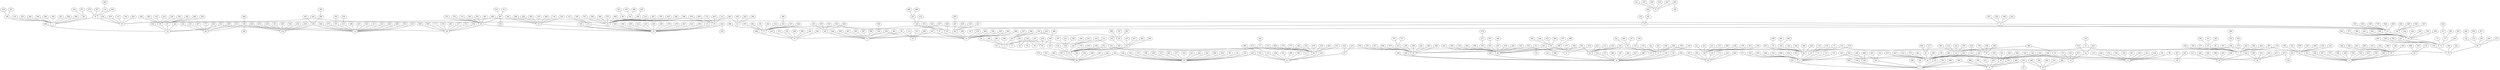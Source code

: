 graph G {
0[Index="0", Pose="5041.13 0 -897.745"];
1[Index="1", Pose="5469.88 0 -2570.81"];
2[Index="2", Pose="2011.34 0 2279.95"];
3[Index="3", Pose="1666.65 0 458.745"];
4[Index="4", Pose="2864.38 0 1095.4"];
5[Index="5", Pose="2188.71 0 113.908"];
6[Index="6", Pose="5713.38 0 3537.66"];
7[Index="7", Pose="3814.27 0 1847.02"];
8[Index="8", Pose="849.615 0 909.235"];
9[Index="9", Pose="823.389 0 2585.5"];
10[Index="10", Pose="3077.59 0 2882.45"];
11[Index="11", Pose="3825.31 0 206.441"];
12[Index="12", Pose="3160.47 0 2294.27"];
13[Index="13", Pose="2401.37 0 3328"];
14[Index="14", Pose="1699.89 0 -1254.1"];
15[Index="15", Pose="1153.28 0 1387.43"];
16[Index="16", Pose="5341.4 0 -1284.41"];
17[Index="17", Pose="5413.25 0 2982.82"];
18[Index="18", Pose="1599.99 0 337.963"];
19[Index="19", Pose="2251.24 0 2212.11"];
20[Index="20", Pose="3075.21 0 1425.65"];
21[Index="21", Pose="5584.86 0 1878.09"];
22[Index="22", Pose="4127.17 0 -2839.22"];
23[Index="23", Pose="4975.21 0 -1442.13"];
24[Index="24", Pose="2102.16 0 1586.69"];
25[Index="25", Pose="5738.81 0 753.441"];
26[Index="26", Pose="3943.82 0 3048.75"];
27[Index="27", Pose="2390.62 0 2675.52"];
28[Index="28", Pose="4105.31 0 3493.26"];
29[Index="29", Pose="5701.51 0 3571.09"];
30[Index="30", Pose="3846.48 0 -578.396"];
31[Index="31", Pose="4716.01 0 -1636.61"];
32[Index="32", Pose="2682.2 0 -2328.09"];
33[Index="33", Pose="1125.2 0 -1902.01"];
34[Index="34", Pose="3338.66 0 -709.739"];
35[Index="35", Pose="2972.66 0 2214.04"];
36[Index="36", Pose="5908.51 0 3697.53"];
37[Index="37", Pose="4498.63 0 -1116.36"];
38[Index="38", Pose="1764.96 0 -2275.78"];
39[Index="39", Pose="315.176 0 183.289"];
40[Index="40", Pose="1057.26 0 -2209.47"];
41[Index="41", Pose="3836.75 0 2207.75"];
42[Index="42", Pose="2768.52 0 2717.26"];
43[Index="43", Pose="3439.91 0 2172.44"];
44[Index="44", Pose="24.9697 0 3596.09"];
45[Index="45", Pose="2154.57 0 446.123"];
46[Index="46", Pose="3476.58 0 -403.105"];
47[Index="47", Pose="3184.85 0 2187"];
48[Index="48", Pose="4486.86 0 1095.73"];
49[Index="49", Pose="212.525 0 2106.32"];
50[Index="50", Pose="5876.6 0 2072.4"];
51[Index="51", Pose="4001.28 0 -23.3027"];
52[Index="52", Pose="1972.66 0 -2282.86"];
53[Index="53", Pose="444.966 0 1131.11"];
54[Index="54", Pose="1341.94 0 1284.62"];
55[Index="55", Pose="1680.25 0 391.908"];
56[Index="56", Pose="2828.9 0 786.589"];
57[Index="57", Pose="2018.11 0 2955.32"];
58[Index="58", Pose="2069.66 0 837.091"];
59[Index="59", Pose="4999.46 0 -2261.92"];
60[Index="60", Pose="4052.86 0 -144.923"];
61[Index="61", Pose="4272.52 0 -2698.28"];
62[Index="62", Pose="2483.9 0 1665.86"];
63[Index="63", Pose="4043.62 0 1169.94"];
64[Index="64", Pose="2082.7 0 -2680.71"];
65[Index="65", Pose="3654.64 0 1080.84"];
66[Index="66", Pose="4442.63 0 -2531.19"];
67[Index="67", Pose="5525.49 0 1570.43"];
68[Index="68", Pose="667.654 0 -1176.39"];
69[Index="69", Pose="3460.14 0 792.297"];
70[Index="70", Pose="4654.6 0 -1798.78"];
71[Index="71", Pose="1977.85 0 -2637.12"];
72[Index="72", Pose="5906.18 0 -4219.58"];
73[Index="73", Pose="4964.35 0 -1432.43"];
74[Index="74", Pose="5751.82 0 3560.91"];
75[Index="75", Pose="4589.23 0 1692.14"];
76[Index="76", Pose="726.859 0 1579.18"];
77[Index="77", Pose="2302.99 0 2331.32"];
78[Index="78", Pose="5658.31 0 3538.32"];
79[Index="79", Pose="5171.5 0 -2519.84"];
80[Index="80", Pose="1783.73 0 3441.93"];
81[Index="81", Pose="5457.86 0 3178.82"];
82[Index="82", Pose="2988.86 0 647.696"];
83[Index="83", Pose="1082.53 0 1565.52"];
84[Index="84", Pose="4365.3 0 -3068.01"];
85[Index="85", Pose="3618.65 0 -64.4155"];
86[Index="86", Pose="5028.8 0 1906.14"];
87[Index="87", Pose="1069.25 0 -2363.29"];
88[Index="88", Pose="829.431 0 -1186.24"];
89[Index="89", Pose="1948.84 0 3671.11"];
90[Index="90", Pose="5450.91 0 1037.81"];
91[Index="91", Pose="2365.96 0 1350.06"];
92[Index="92", Pose="647.09 0 1251.26"];
93[Index="93", Pose="2181.59 0 -1799.71"];
94[Index="94", Pose="3952.48 0 2225.11"];
95[Index="95", Pose="2924.56 0 -2913.19"];
96[Index="96", Pose="5298.22 0 1068.16"];
97[Index="97", Pose="3345.36 0 -627.305"];
98[Index="98", Pose="4979.63 0 -897.699"];
99[Index="99", Pose="1465.96 0 -1478.89"];
100[Index="100", Pose="4376.16 0 1178.56"];
101[Index="101", Pose="5385.36 0 -3093.37"];
102[Index="102", Pose="5193.21 0 1878.55"];
103[Index="103", Pose="5918.8 0 1767.23"];
104[Index="104", Pose="1810.58 0 1335.52"];
105[Index="105", Pose="4854.57 0 -3130.53"];
106[Index="106", Pose="2746.29 0 2387.38"];
107[Index="107", Pose="4152.46 0 -488.238"];
108[Index="108", Pose="714.668 0 761.912"];
109[Index="109", Pose="3471.81 0 254.144"];
110[Index="110", Pose="1825.71 0 3304.15"];
111[Index="111", Pose="2859.51 0 -2806.53"];
112[Index="112", Pose="3658.37 0 218.851"];
113[Index="113", Pose="3713.55 0 817.668"];
114[Index="114", Pose="5542.37 0 -2807.98"];
115[Index="115", Pose="4960.62 0 -1777.96"];
116[Index="116", Pose="2143.16 0 3215.36"];
117[Index="117", Pose="2065.51 0 2676.72"];
118[Index="118", Pose="3755.78 0 2856.88"];
119[Index="119", Pose="1848.94 0 -2371.42"];
120[Index="120", Pose="1188.12 0 955.757"];
121[Index="121", Pose="658.396 0 1484.14"];
122[Index="122", Pose="4693.57 0 1865.43"];
123[Index="123", Pose="3197.08 0 -2934.85"];
124[Index="124", Pose="2281.29 0 -1001.58"];
125[Index="125", Pose="1562.67 0 1272.1"];
126[Index="126", Pose="4115.92 0 2633.18"];
127[Index="127", Pose="3197.76 0 2923.23"];
128[Index="128", Pose="3710.68 0 1212.89"];
129[Index="129", Pose="3111.09 0 -843.973"];
130[Index="130", Pose="2172.93 0 1860.37"];
131[Index="131", Pose="4811.38 0 1511.4"];
132[Index="132", Pose="381.364 0 1578.64"];
133[Index="133", Pose="1125.7 0 1011.15"];
134[Index="134", Pose="1831.43 0 -2026.65"];
135[Index="135", Pose="3932.21 0 3039.22"];
136[Index="136", Pose="1086.97 0 -1348.49"];
137[Index="137", Pose="5310.09 0 -2666.75"];
138[Index="138", Pose="942.835 0 29.4185"];
139[Index="139", Pose="4973.74 0 1493.06"];
140[Index="140", Pose="5425.02 0 -2625.55"];
141[Index="141", Pose="2367.13 0 1751.57"];
142[Index="142", Pose="2966.44 0 446.832"];
143[Index="143", Pose="5634.77 0 2546.99"];
144[Index="144", Pose="4884.83 0 803.227"];
145[Index="145", Pose="5615.11 0 -1491.4"];
146[Index="146", Pose="5245.86 0 757.832"];
147[Index="147", Pose="3826.63 0 2204.25"];
148[Index="148", Pose="1576.71 0 887.219"];
149[Index="149", Pose="2823.39 0 -2830.89"];
150[Index="150", Pose="5238.13 0 1397.52"];
151[Index="151", Pose="2474.9 0 951.836"];
152[Index="152", Pose="3581.39 0 1237.61"];
153[Index="153", Pose="3231.34 0 -2989.09"];
154[Index="154", Pose="675.888 0 -86.6152"];
155[Index="155", Pose="4886.11 0 -980.404"];
156[Index="156", Pose="3825.94 0 -406.96"];
157[Index="157", Pose="104.74 0 1849.57"];
158[Index="158", Pose="3442.33 0 2660.05"];
159[Index="159", Pose="3496.09 0 -452.688"];
160[Index="160", Pose="3844.6 0 826.878"];
161[Index="161", Pose="1335.61 0 -2381.8"];
162[Index="162", Pose="2631.37 0 2979.98"];
163[Index="163", Pose="5715.97 0 3815.74"];
164[Index="164", Pose="2001.42 0 312.312"];
165[Index="165", Pose="5428.69 0 -2060.52"];
166[Index="166", Pose="1991.07 0 -829.781"];
167[Index="167", Pose="3364.71 0 462.81"];
168[Index="168", Pose="1264.15 0 905.608"];
169[Index="169", Pose="2241.33 0 -2558.48"];
170[Index="170", Pose="3879.12 0 787.881"];
171[Index="171", Pose="4059.32 0 818.895"];
172[Index="172", Pose="353.163 0 517.41"];
173[Index="173", Pose="113.465 0 -1327.35"];
174[Index="174", Pose="54.4406 0 3601.38"];
175[Index="175", Pose="3608.56 0 2300.83"];
176[Index="176", Pose="2926.32 0 2509.47"];
177[Index="177", Pose="5293.23 0 -1138.76"];
178[Index="178", Pose="5396.59 0 2104.92"];
179[Index="179", Pose="5194.07 0 1047.15"];
181[Index="181", Pose="1104.4 0 -1850.59"];
182[Index="182", Pose="5681.55 0 -4132.14"];
183[Index="183", Pose="2771.09 0 1262.63"];
184[Index="184", Pose="2362.48 0 -30.3369"];
185[Index="185", Pose="2619.51 0 -1757.99"];
186[Index="186", Pose="213.999 0 200.161"];
187[Index="187", Pose="1205.68 0 1375.23"];
188[Index="188", Pose="5336.06 0 1247.05"];
189[Index="189", Pose="4192.28 0 1546.33"];
190[Index="190", Pose="5425.12 0 -1590.01"];
191[Index="191", Pose="4514.87 0 -1717.57"];
192[Index="192", Pose="4856.22 0 -2642.96"];
193[Index="193", Pose="1464.89 0 -3092.55"];
194[Index="194", Pose="5337.32 0 3786.76"];
195[Index="195", Pose="336.133 0 3614.37"];
196[Index="196", Pose="3522.07 0 -2814.88"];
197[Index="197", Pose="3507.51 0 -200.985"];
198[Index="198", Pose="3159.14 0 699.126"];
199[Index="199", Pose="4376.39 0 -2335.5"];
200[Index="200", Pose="1585.03 0 1135.47"];
201[Index="201", Pose="5589.11 0 -1295.86"];
202[Index="202", Pose="1234.29 0 192.344"];
203[Index="203", Pose="2405.91 0 -1639.07"];
204[Index="204", Pose="4079.42 0 1233.64"];
205[Index="205", Pose="2660.03 0 -1963.31"];
206[Index="206", Pose="1548.67 0 1560.38"];
207[Index="207", Pose="97.0648 0 2933.54"];
208[Index="208", Pose="5114.47 0 856.482"];
209[Index="209", Pose="1928.87 0 1427.66"];
210[Index="210", Pose="1501.26 0 -2072.06"];
211[Index="211", Pose="439.414 0 122.249"];
212[Index="212", Pose="5338.88 0 946.993"];
213[Index="213", Pose="3186.2 0 2731.31"];
214[Index="214", Pose="5753.74 0 2012.35"];
215[Index="215", Pose="2063.76 0 -1190.49"];
216[Index="216", Pose="30.4572 0 -108.339"];
217[Index="217", Pose="1757.31 0 1770.23"];
218[Index="218", Pose="4268.13 0 945.55"];
219[Index="219", Pose="5204.81 0 -2838.2"];
220[Index="220", Pose="2855.68 0 2186.9"];
221[Index="221", Pose="4665.03 0 -4190.67"];
222[Index="222", Pose="3471.68 0 2009.93"];
223[Index="223", Pose="1649.38 0 -2215.77"];
224[Index="224", Pose="4480.38 0 -1893.68"];
225[Index="225", Pose="5886.65 0 2934.82"];
226[Index="226", Pose="2049.24 0 1635.94"];
227[Index="227", Pose="2739.08 0 -557.616"];
228[Index="228", Pose="821.737 0 1358.96"];
229[Index="229", Pose="686.754 0 3235.81"];
230[Index="230", Pose="4009.95 0 245.521"];
231[Index="231", Pose="229.589 0 126.956"];
232[Index="232", Pose="2395.8 0 -2451.69"];
233[Index="233", Pose="2715.9 0 -2888.62"];
234[Index="234", Pose="32.6093 0 1273.19"];
235[Index="235", Pose="505.108 0 2382.13"];
236[Index="236", Pose="4715.59 0 1569.75"];
237[Index="237", Pose="5461.36 0 3121.18"];
238[Index="238", Pose="3162.45 0 -2744.37"];
239[Index="239", Pose="2327.98 0 817.626"];
240[Index="240", Pose="3830.46 0 1702.89"];
241[Index="241", Pose="3236.48 0 -793.772"];
242[Index="242", Pose="5529.31 0 -2365.33"];
243[Index="243", Pose="4735.46 0 -1069.29"];
244[Index="244", Pose="4847.76 0 -957.758"];
245[Index="245", Pose="4286.59 0 1149.23"];
246[Index="246", Pose="3096.83 0 1059.59"];
247[Index="247", Pose="3014.41 0 669.907"];
248[Index="248", Pose="4535.67 0 847.505"];
249[Index="249", Pose="1104.15 0 1417.01"];
250[Index="250", Pose="1198.34 0 -1804.24"];
251[Index="251", Pose="1331.51 0 58.7749"];
252[Index="252", Pose="3366.04 0 1228.42"];
253[Index="253", Pose="5240.48 0 -2270.79"];
254[Index="254", Pose="4043.98 0 1099.55"];
255[Index="255", Pose="4639.81 0 -4008.15"];
256[Index="256", Pose="3542.44 0 999.449"];
257[Index="257", Pose="5280.05 0 -2781.86"];
258[Index="258", Pose="1073.92 0 -1191.82"];
259[Index="259", Pose="2658.26 0 -1030.96"];
260[Index="260", Pose="1954.27 0 3140.24"];
261[Index="261", Pose="2392.65 0 -1132.23"];
262[Index="262", Pose="2365.43 0 -1936.39"];
263[Index="263", Pose="5287.39 0 1486.22"];
264[Index="264", Pose="2763.91 0 -241.07"];
265[Index="265", Pose="1754.59 0 -2342.47"];
266[Index="266", Pose="1476.43 0 652.128"];
267[Index="267", Pose="1807.01 0 -3178.32"];
268[Index="268", Pose="2915.19 0 -2613.87"];
269[Index="269", Pose="5153.2 0 -3116.2"];
270[Index="270", Pose="1759.03 0 -2681.09"];
271[Index="271", Pose="16.9668 0 3406.56"];
272[Index="272", Pose="3902.94 0 1593.98"];
273[Index="273", Pose="5758.3 0 2337.99"];
274[Index="274", Pose="677.786 0 3070.75"];
275[Index="275", Pose="3216.69 0 1427.22"];
276[Index="276", Pose="2795.01 0 2792.64"];
277[Index="277", Pose="5353.94 0 1801.2"];
278[Index="278", Pose="2431.6 0 -2605.31"];
279[Index="279", Pose="5027.92 0 -2934.96"];
280[Index="280", Pose="2083.18 0 276.37"];
281[Index="281", Pose="2743.44 0 1193.13"];
282[Index="282", Pose="4302.55 0 -339.427"];
283[Index="283", Pose="1612.11 0 -2621.14"];
284[Index="284", Pose="4160.22 0 -475.173"];
285[Index="285", Pose="1418.16 0 1301.24"];
286[Index="286", Pose="1314.93 0 -1280.75"];
287[Index="287", Pose="3086.11 0 -625.502"];
288[Index="288", Pose="565.919 0 2629.52"];
289[Index="289", Pose="1080.82 0 -1196.4"];
290[Index="290", Pose="4098.59 0 2432.59"];
291[Index="291", Pose="2317.79 0 -3057.13"];
292[Index="292", Pose="655.401 0 3137.26"];
293[Index="293", Pose="1879.12 0 -886.684"];
294[Index="294", Pose="2734.14 0 274.906"];
295[Index="295", Pose="5387.3 0 3395.93"];
296[Index="296", Pose="1102.81 0 -2381.25"];
297[Index="297", Pose="4670.34 0 1043.73"];
298[Index="298", Pose="2453.87 0 -340.54"];
299[Index="299", Pose="3610.96 0 2852.03"];
300[Index="300", Pose="4819.36 0 1466.76"];
301[Index="301", Pose="2850.98 0 -981.674"];
302[Index="302", Pose="2149.41 0 3662.26"];
303[Index="303", Pose="5405.38 0 3192.64"];
304[Index="304", Pose="1129.49 0 -1808.89"];
305[Index="305", Pose="5232.17 0 -1826.23"];
306[Index="306", Pose="3316.43 0 1489.67"];
307[Index="307", Pose="3826.84 0 -570.578"];
308[Index="308", Pose="2182.36 0 3616.07"];
309[Index="309", Pose="4806.14 0 -1776.02"];
310[Index="310", Pose="4188.58 0 3310.84"];
311[Index="311", Pose="70.0842 0 3283.93"];
312[Index="312", Pose="1060.2 0 1183.19"];
313[Index="313", Pose="4054.17 0 3145.45"];
314[Index="314", Pose="1655.3 0 405.644"];
315[Index="315", Pose="3274.71 0 -329.377"];
316[Index="316", Pose="1483.01 0 -1188.6"];
317[Index="317", Pose="5504.37 0 1086.98"];
318[Index="318", Pose="2202.71 0 981.674"];
319[Index="319", Pose="3011.01 0 1649.77"];
320[Index="320", Pose="107.986 0 1275.56"];
321[Index="321", Pose="3716.82 0 1646.38"];
322[Index="322", Pose="1448.49 0 1490.22"];
323[Index="323", Pose="4729.39 0 -2748.42"];
324[Index="324", Pose="1951.06 0 -1410.87"];
325[Index="325", Pose="4666.97 0 -3147.86"];
326[Index="326", Pose="1347.86 0 354.816"];
327[Index="327", Pose="5382.33 0 2924.96"];
328[Index="328", Pose="5647.46 0 3236.16"];
329[Index="329", Pose="1288.45 0 -1886.96"];
330[Index="330", Pose="2690.54 0 -354.717"];
331[Index="331", Pose="1815.48 0 735.561"];
332[Index="332", Pose="4792.24 0 -937.834"];
333[Index="333", Pose="3819.94 0 2041.49"];
334[Index="334", Pose="5705.31 0 -1498.08"];
335[Index="335", Pose="4704.85 0 -3069.82"];
336[Index="336", Pose="3136.37 0 2472.82"];
337[Index="337", Pose="1487.77 0 -2604.71"];
338[Index="338", Pose="4363.65 0 985.103"];
339[Index="339", Pose="1270.72 0 1514.37"];
340[Index="340", Pose="5637.9 0 2450.25"];
341[Index="341", Pose="4329.24 0 1928.19"];
342[Index="342", Pose="1835.92 0 1237.97"];
343[Index="343", Pose="1936.17 0 -1006.38"];
344[Index="344", Pose="5203.93 0 -3044.73"];
345[Index="345", Pose="5127.89 0 -934.572"];
346[Index="346", Pose="3343.75 0 1773.23"];
347[Index="347", Pose="3885.29 0 -179.613"];
348[Index="348", Pose="4279.2 0 741.174"];
349[Index="349", Pose="1884.26 0 621.536"];
350[Index="350", Pose="3979.51 0 3101.42"];
351[Index="351", Pose="1478.85 0 -2592.95"];
352[Index="352", Pose="866.808 0 546.14"];
353[Index="353", Pose="4804.65 0 -751.815"];
354[Index="354", Pose="3595.74 0 -439.26"];
355[Index="355", Pose="5342.52 0 -1593.83"];
356[Index="356", Pose="4483.38 0 -1278.72"];
357[Index="357", Pose="4906.48 0 -901.611"];
358[Index="358", Pose="4154.93 0 -3014.33"];
359[Index="359", Pose="2041.92 0 64.7456"];
360[Index="360", Pose="240.522 0 3615.21"];
361[Index="361", Pose="405.647 0 -1384.22"];
362[Index="362", Pose="4009.35 0 -105.07"];
363[Index="363", Pose="2132.21 0 498.48"];
364[Index="364", Pose="4800.78 0 -927.452"];
365[Index="365", Pose="4442.7 0 -451.554"];
366[Index="366", Pose="2249.85 0 494.679"];
367[Index="367", Pose="5815.26 0 -1730.84"];
368[Index="368", Pose="2165.48 0 2038.25"];
369[Index="369", Pose="4421.4 0 -4231.22"];
370[Index="370", Pose="2358.58 0 -160.445"];
371[Index="371", Pose="4150.47 0 2284.84"];
372[Index="372", Pose="3160.96 0 -889.814"];
373[Index="373", Pose="2635.24 0 1851.12"];
374[Index="374", Pose="3478.59 0 -778.455"];
375[Index="375", Pose="84.9009 0 2116.01"];
376[Index="376", Pose="2671.41 0 1255.21"];
377[Index="377", Pose="181.944 0 2602.26"];
378[Index="378", Pose="2324.8 0 581.225"];
379[Index="379", Pose="219.096 0 336.463"];
380[Index="380", Pose="1976.05 0 -598.287"];
381[Index="381", Pose="5238.58 0 -2083.3"];
382[Index="382", Pose="4305.07 0 -850.65"];
383[Index="383", Pose="3901.33 0 1759.46"];
384[Index="384", Pose="2548.64 0 110.002"];
385[Index="385", Pose="2987.08 0 -519.147"];
386[Index="386", Pose="3050.22 0 1149.59"];
387[Index="387", Pose="3581.71 0 381.526"];
388[Index="388", Pose="5846.99 0 -2587.93"];
389[Index="389", Pose="2040.15 0 320.108"];
390[Index="390", Pose="3678.27 0 -486.297"];
391[Index="391", Pose="3412.52 0 392.886"];
392[Index="392", Pose="2594.71 0 -1521.1"];
393[Index="393", Pose="3679.52 0 1890.2"];
394[Index="394", Pose="3162.1 0 12.5776"];
395[Index="395", Pose="2876.73 0 -932.544"];
396[Index="396", Pose="3351.14 0 1051.46"];
397[Index="397", Pose="4576.07 0 -1478.18"];
398[Index="398", Pose="286.451 0 2735.66"];
399[Index="399", Pose="2136.97 0 -168.356"];
400[Index="400", Pose="5995.45 0 2177.21"];
401[Index="401", Pose="1379.9 0 668.971"];
402[Index="402", Pose="3737.93 0 2149.95"];
403[Index="403", Pose="2824.04 0 -2451.36"];
404[Index="404", Pose="5778.55 0 -2001.3"];
405[Index="405", Pose="4762.52 0 1619.26"];
406[Index="406", Pose="2679.87 0 -1463.66"];
407[Index="407", Pose="4712.08 0 1501.34"];
408[Index="408", Pose="5439.04 0 -1876.99"];
409[Index="409", Pose="94.1954 0 928.025"];
410[Index="410", Pose="4916.24 0 1178.84"];
411[Index="411", Pose="2172.69 0 -1016.31"];
412[Index="412", Pose="3000.11 0 -278.17"];
413[Index="413", Pose="5645.02 0 2770.1"];
414[Index="414", Pose="5070.03 0 1067.57"];
415[Index="415", Pose="2259.79 0 1107.98"];
416[Index="416", Pose="1813.35 0 -1843.32"];
417[Index="417", Pose="5457.17 0 -1547.65"];
418[Index="418", Pose="5353.91 0 1945.67"];
419[Index="419", Pose="5739.67 0 -2087.32"];
420[Index="420", Pose="656.023 0 1680.8"];
421[Index="421", Pose="4558.63 0 929.524"];
422[Index="422", Pose="3480.29 0 2923.1"];
423[Index="423", Pose="4731.54 0 -2824.99"];
424[Index="424", Pose="3936.59 0 -731.9"];
425[Index="425", Pose="593.146 0 2847.93"];
426[Index="426", Pose="2763.88 0 2884.48"];
427[Index="427", Pose="3445.28 0 2234.41"];
428[Index="428", Pose="1615.44 0 -1513.15"];
429[Index="429", Pose="4410.88 0 -4003.41"];
430[Index="430", Pose="5588.03 0 3401.38"];
431[Index="431", Pose="244.536 0 96.7837"];
432[Index="432", Pose="4464.34 0 -1975.68"];
433[Index="433", Pose="1960.08 0 277.496"];
434[Index="434", Pose="2290.57 0 1515.99"];
435[Index="435", Pose="5558.19 0 2928.1"];
436[Index="436", Pose="5420.36 0 -2888.85"];
437[Index="437", Pose="3945.13 0 1253.32"];
438[Index="438", Pose="5712.42 0 2206.52"];
439[Index="439", Pose="5725.39 0 -1412.43"];
440[Index="440", Pose="3889 0 -88.4224"];
441[Index="441", Pose="5516.89 0 1694.43"];
442[Index="442", Pose="4993.35 0 1278.58"];
443[Index="443", Pose="708.758 0 2957.6"];
444[Index="444", Pose="5909.56 0 -1730.26"];
445[Index="445", Pose="5448.65 0 -2103.46"];
446[Index="446", Pose="4020.14 0 2779.97"];
447[Index="447", Pose="1899.92 0 3663.62"];
448[Index="448", Pose="3575.78 0 -2840"];
449[Index="449", Pose="585.262 0 3338.13"];
450[Index="450", Pose="3782.55 0 64.2178"];
451[Index="451", Pose="5982.31 0 2112.68"];
452[Index="452", Pose="1407.09 0 -2519.59"];
453[Index="453", Pose="183.802 0 252.909"];
454[Index="454", Pose="1336.38 0 -1298.06"];
455[Index="455", Pose="2764.61 0 -364.05"];
456[Index="456", Pose="3666.56 0 2888.88"];
457[Index="457", Pose="3612.18 0 747.075"];
458[Index="458", Pose="1771.86 0 985.45"];
459[Index="459", Pose="2772.39 0 -3123.26"];
460[Index="460", Pose="5458.11 0 3281.26"];
461[Index="461", Pose="1555.42 0 -3024.3"];
462[Index="462", Pose="537.654 0 1594.14"];
463[Index="463", Pose="1303.8 0 -1942.52"];
464[Index="464", Pose="2805.18 0 1513.58"];
465[Index="465", Pose="4371.83 0 1797.19"];
466[Index="466", Pose="685.299 0 -1362.28"];
467[Index="467", Pose="3307.81 0 1838.1"];
468[Index="468", Pose="5565.74 0 2946.2"];
469[Index="469", Pose="571.167 0 2679.17"];
470[Index="470", Pose="5320.42 0 2000.11"];
471[Index="471", Pose="4457.42 0 1936.1"];
472[Index="472", Pose="4385.56 0 1297"];
473[Index="473", Pose="4780.73 0 1729.04"];
474[Index="474", Pose="4066.26 0 2936.98"];
475[Index="475", Pose="3438.46 0 2937.88"];
476[Index="476", Pose="15.7355 0 1592"];
477[Index="477", Pose="1112.19 0 458.36"];
478[Index="478", Pose="2403.22 0 2003.64"];
479[Index="479", Pose="3179.82 0 -2798.04"];
480[Index="480", Pose="5436.76 0 2917.02"];
481[Index="481", Pose="866.894 0 1164.96"];
482[Index="482", Pose="2974.6 0 2195.46"];
483[Index="483", Pose="1199.63 0 -2081.85"];
484[Index="484", Pose="3459.32 0 2320.63"];
485[Index="485", Pose="604.257 0 672.992"];
486[Index="486", Pose="798.601 0 3092.73"];
487[Index="487", Pose="2394.37 0 285.909"];
488[Index="488", Pose="3597.44 0 -215.159"];
489[Index="489", Pose="4912.3 0 -3148.89"];
490[Index="490", Pose="3277.49 0 438.879"];
491[Index="491", Pose="4573.03 0 1621.21"];
492[Index="492", Pose="1132.12 0 -2057.52"];
493[Index="493", Pose="2694.12 0 2685.2"];
494[Index="494", Pose="725.004 0 1602.9"];
495[Index="495", Pose="1176.54 0 -1523.44"];
496[Index="496", Pose="5661.91 0 2317.47"];
497[Index="497", Pose="2110.92 0 459.825"];
498[Index="498", Pose="1982.62 0 -128.185"];
499[Index="499", Pose="2507.68 0 1950.74"];
500[Index="500", Pose="4537.58 0 1643.14"];
501[Index="501", Pose="2407.95 0 156.702"];
502[Index="502", Pose="2304.25 0 765.101"];
503[Index="503", Pose="2435.5 0 -1471.62"];
504[Index="504", Pose="4275.13 0 3751.14"];
505[Index="505", Pose="380.357 0 576.443"];
506[Index="506", Pose="5585.25 0 -1975.58"];
507[Index="507", Pose="4078.73 0 -2930.04"];
508[Index="508", Pose="247.656 0 2537.03"];
509[Index="509", Pose="4545.42 0 -981.417"];
510[Index="510", Pose="2693.28 0 -1483.1"];
511[Index="511", Pose="1433.24 0 -2904.32"];
512[Index="512", Pose="3395.75 0 -2807.14"];
513[Index="513", Pose="1486.11 0 366.901"];
514[Index="514", Pose="370.563 0 2653.6"];
515[Index="515", Pose="1610.11 0 -2868.13"];
516[Index="516", Pose="5368.27 0 1922.44"];
517[Index="517", Pose="3689.81 0 913.125"];
518[Index="518", Pose="2210.73 0 -848.744"];
519[Index="519", Pose="2675.02 0 1296.37"];
520[Index="520", Pose="5279.31 0 1020.5"];
521[Index="521", Pose="4937.29 0 -2990"];
522[Index="522", Pose="1197.7 0 1507.4"];
523[Index="523", Pose="5748.13 0 -2097.15"];
524[Index="524", Pose="4081.08 0 2114.53"];
525[Index="525", Pose="2407.69 0 2897.64"];
526[Index="526", Pose="4476.45 0 -2344.61"];
527[Index="527", Pose="4391.63 0 -2645.61"];
528[Index="528", Pose="5522.88 0 -2202.03"];
529[Index="529", Pose="1408.27 0 -2146.84"];
530[Index="530", Pose="3004.24 0 1510.07"];
531[Index="531", Pose="1841.41 0 2785.49"];
532[Index="532", Pose="311.213 0 3205.34"];
533[Index="533", Pose="3490.09 0 2412.36"];
534[Index="534", Pose="395.103 0 2445.7"];
535[Index="535", Pose="4498.14 0 -1665.36"];
536[Index="536", Pose="1427.08 0 548.115"];
537[Index="537", Pose="745.418 0 2946.46"];
538[Index="538", Pose="3310.09 0 805.624"];
539[Index="539", Pose="4357.12 0 1170.73"];
540[Index="540", Pose="4653.99 0 -2952.82"];
541[Index="541", Pose="2699.17 0 1846.43"];
542[Index="542", Pose="3029.74 0 558.288"];
543[Index="543", Pose="3756.6 0 2579.19"];
544[Index="544", Pose="3900.46 0 1424.26"];
545[Index="545", Pose="4296.55 0 1368.21"];
546[Index="546", Pose="2033.57 0 -490.638"];
547[Index="547", Pose="1182.97 0 639.224"];
548[Index="548", Pose="3131.01 0 466.556"];
549[Index="549", Pose="2163.66 0 3602.23"];
550[Index="550", Pose="4044.77 0 618.248"];
551[Index="551", Pose="1901.31 0 3254.89"];
552[Index="552", Pose="2666.27 0 1324.41"];
553[Index="553", Pose="1733.74 0 -1273.24"];
554[Index="554", Pose="3156.37 0 2641.72"];
555[Index="555", Pose="3806.06 0 110.701"];
556[Index="556", Pose="759.474 0 484.521"];
557[Index="557", Pose="73.8076 0 2556.02"];
558[Index="558", Pose="3504.73 0 -453.716"];
559[Index="559", Pose="1844.2 0 -15.7026"];
560[Index="560", Pose="4685.92 0 -3054.19"];
561[Index="561", Pose="2945.35 0 -583.037"];
562[Index="562", Pose="5284.41 0 -884.103"];
563[Index="563", Pose="5679.17 0 -3968.24"];
564[Index="564", Pose="3592.65 0 687.408"];
565[Index="565", Pose="3277.03 0 1915.51"];
566[Index="566", Pose="827.244 0 497.021"];
567[Index="567", Pose="4137.05 0 -48.3042"];
568[Index="568", Pose="2450.48 0 254.303"];
569[Index="569", Pose="1781.88 0 -2640.09"];
570[Index="570", Pose="1556.07 0 -2877.31"];
571[Index="571", Pose="3802.4 0 -3059.32"];
572[Index="572", Pose="3344.89 0 682.221"];
573[Index="573", Pose="5289.67 0 -1708.44"];
574[Index="574", Pose="4890.97 0 1330.59"];
575[Index="575", Pose="3400.81 0 2439.73"];
576[Index="576", Pose="894.244 0 1100.5"];
577[Index="577", Pose="3384.25 0 1755.44"];
578[Index="578", Pose="5176.67 0 -1097.65"];
579[Index="579", Pose="2740.02 0 2077.31"];
580[Index="580", Pose="4019.23 0 1993.61"];
581[Index="581", Pose="4500.16 0 1444.31"];
582[Index="582", Pose="3104.04 0 554.11"];
583[Index="583", Pose="1958.75 0 976.302"];
584[Index="584", Pose="5210.84 0 1860.06"];
585[Index="585", Pose="5142.86 0 -3968.73"];
586[Index="586", Pose="4238.27 0 2999.48"];
587[Index="587", Pose="3371.65 0 1632.7"];
588[Index="588", Pose="4550.18 0 -639.883"];
589[Index="589", Pose="5697.46 0 -1520.04"];
590[Index="590", Pose="5815.85 0 1696.63"];
591[Index="591", Pose="1588.76 0 -1550.85"];
592[Index="592", Pose="609.045 0 2822.81"];
593[Index="593", Pose="1264.84 0 28.8457"];
594[Index="594", Pose="674.227 0 3643.12"];
595[Index="595", Pose="3635.1 0 590.1"];
596[Index="596", Pose="4681.7 0 -1284.51"];
597[Index="597", Pose="3456.29 0 114.672"];
598[Index="598", Pose="1565.78 0 385.524"];
599[Index="599", Pose="1278.56 0 -2107.55"];
600[Index="600", Pose="3417.6 0 -3115.15"];
601[Index="601", Pose="3248.89 0 609.914"];
602[Index="602", Pose="3916.99 0 -3128"];
603[Index="603", Pose="2885.29 0 1601.4"];
604[Index="604", Pose="2386.48 0 2306.74"];
605[Index="605", Pose="1495.6 0 1791.86"];
606[Index="606", Pose="3379.58 0 503.615"];
607[Index="607", Pose="2947.28 0 -2548.57"];
608[Index="608", Pose="4590.35 0 -1267.34"];
609[Index="609", Pose="355.786 0 1902.62"];
610[Index="610", Pose="1937.76 0 2949.76"];
611[Index="611", Pose="2246.48 0 -192.757"];
612[Index="612", Pose="149.411 0 1281.43"];
613[Index="613", Pose="3132.71 0 1301.29"];
614[Index="614", Pose="5110.72 0 1559.35"];
615[Index="615", Pose="2365.56 0 3348.23"];
616[Index="616", Pose="1418.25 0 -2946.31"];
617[Index="617", Pose="895.191 0 504.345"];
618[Index="618", Pose="2542.66 0 -686.879"];
619[Index="619", Pose="2273.8 0 -678.146"];
620[Index="620", Pose="2424.81 0 -682.894"];
621[Index="621", Pose="4849.07 0 -1259.26"];
622[Index="622", Pose="3956.32 0 -3069.98"];
623[Index="623", Pose="3231.41 0 -2758.28"];
624[Index="624", Pose="1681.12 0 1596.01"];
625[Index="625", Pose="3472.95 0 -378.448"];
626[Index="626", Pose="1416.43 0 1376.27"];
627[Index="627", Pose="5376.15 0 1442.95"];
628[Index="628", Pose="3415.19 0 -883.228"];
629[Index="629", Pose="4487.65 0 -1656.82"];
630[Index="630", Pose="2152.36 0 415.973"];
631[Index="631", Pose="1884.33 0 -1718.29"];
632[Index="632", Pose="4054.5 0 2997.29"];
633[Index="633", Pose="1419.19 0 1409.49"];
634[Index="634", Pose="2200.7 0 3708.68"];
635[Index="635", Pose="2350.75 0 -612.004"];
636[Index="636", Pose="2531.85 0 1086.84"];
637[Index="637", Pose="1785.73 0 1352.45"];
638[Index="638", Pose="4284.55 0 3768.18"];
639[Index="639", Pose="1490.37 0 447.88"];
640[Index="640", Pose="3977.28 0 910.541"];
641[Index="641", Pose="4977.34 0 -1034.32"];
642[Index="642", Pose="4399.91 0 -1105.46"];
643[Index="643", Pose="5436.98 0 -2499.1"];
644[Index="644", Pose="5393.29 0 -1717.38"];
645[Index="645", Pose="5554.91 0 1903.16"];
646[Index="646", Pose="2298.08 0 -1249.94"];
647[Index="647", Pose="4889.89 0 -721.221"];
648[Index="648", Pose="5107.22 0 -1832.99"];
649[Index="649", Pose="1833.36 0 718.438"];
650[Index="650", Pose="3326.23 0 1615.57"];
651[Index="651", Pose="5376.33 0 2075.76"];
652[Index="652", Pose="390.381 0 1566.63"];
653[Index="653", Pose="1523.67 0 1733.33"];
654[Index="654", Pose="5446.5 0 1164.15"];
655[Index="655", Pose="338.765 0 3160.73"];
656[Index="656", Pose="2098.28 0 101.394"];
657[Index="657", Pose="614.871 0 2588.33"];
658[Index="658", Pose="533.181 0 2080.22"];
659[Index="659", Pose="3229.23 0 2066.88"];
660[Index="660", Pose="2599.38 0 -152.087"];
661[Index="661", Pose="1357.89 0 -1601.38"];
662[Index="662", Pose="5155.97 0 -1773.29"];
663[Index="663", Pose="5971.79 0 3431.13"];
664[Index="664", Pose="5869 0 2606.89"];
665[Index="665", Pose="5012.09 0 -1923.29"];
666[Index="666", Pose="5878.51 0 3721.52"];
667[Index="667", Pose="5349.05 0 -2829.61"];
668[Index="668", Pose="4036.69 0 75.3208"];
669[Index="669", Pose="2322.02 0 272.942"];
670[Index="670", Pose="4801.43 0 -995.219"];
671[Index="671", Pose="3872.31 0 2512.07"];
672[Index="672", Pose="5086.23 0 -1999.67"];
673[Index="673", Pose="272.724 0 1804.72"];
674[Index="674", Pose="787.467 0 3119.44"];
675[Index="675", Pose="1744.8 0 -1743.34"];
676[Index="676", Pose="1780.24 0 -2540.93"];
677[Index="677", Pose="572.045 0 2711.47"];
678[Index="678", Pose="5366.38 0 -2402.56"];
679[Index="679", Pose="5320.49 0 -1858.09"];
680[Index="680", Pose="4496.74 0 1589.4"];
681[Index="681", Pose="3985.9 0 -893.846"];
682[Index="682", Pose="4742.75 0 -1443.04"];
683[Index="683", Pose="4577.81 0 -2702.9"];
684[Index="684", Pose="3149.27 0 -453.482"];
685[Index="685", Pose="986.429 0 -1918.15"];
686[Index="686", Pose="801.823 0 2794.13"];
687[Index="687", Pose="4015.06 0 987.383"];
688[Index="688", Pose="1174.52 0 883.867"];
689[Index="689", Pose="2932.44 0 -281.729"];
690[Index="690", Pose="2374.53 0 -1176.03"];
691[Index="691", Pose="3187.52 0 2479.67"];
692[Index="692", Pose="3986.63 0 168.813"];
693[Index="693", Pose="2417.19 0 1055.16"];
694[Index="694", Pose="4025.92 0 571.787"];
695[Index="695", Pose="2375.94 0 575.01"];
696[Index="696", Pose="2524.72 0 -2757.36"];
697[Index="697", Pose="163.703 0 -1128.97"];
698[Index="698", Pose="4309.8 0 -414.307"];
699[Index="699", Pose="5391.7 0 -2032.19"];
177--0 [Distance="348.774"];
243--0 [Distance="350.513"];
621--0 [Distance="409.365"];
16--0 [Distance="489.562"];
509--0 [Distance="502.715"];
596--0 [Distance="527.992"];
73--0 [Distance="540.167"];
79--1 [Distance="302.704"];
436--1 [Distance="321.874"];
528--1 [Distance="372.569"];
219--1 [Distance="376.507"];
388--1 [Distance="377.496"];
253--1 [Distance="377.675"];
445--1 [Distance="467.84"];
165--1 [Distance="511.949"];
101--1 [Distance="529.344"];
381--1 [Distance="539.607"];
344--1 [Distance="543.443"];
699--1 [Distance="544.264"];
604--2 [Distance="376.102"];
117--2 [Distance="400.453"];
130--2 [Distance="449.621"];
478--2 [Distance="479.496"];
27--2 [Distance="548.023"];
217--2 [Distance="569.511"];
499--2 [Distance="595.602"];
141--2 [Distance="637.006"];
226--2 [Distance="645.127"];
610--2 [Distance="673.837"];
57--2 [Distance="675.4"];
24--2 [Distance="699.182"];
653--2 [Distance="732.542"];
525--2 [Distance="733.918"];
106--2 [Distance="742.767"];
649--3 [Distance="308.598"];
331--3 [Distance="314.29"];
326--3 [Distance="335.302"];
433--3 [Distance="344.895"];
401--3 [Distance="355.553"];
164--3 [Distance="365.392"];
389--3 [Distance="398.405"];
148--3 [Distance="437.813"];
497--3 [Distance="444.269"];
280--3 [Distance="454.706"];
363--3 [Distance="467.257"];
552--4 [Distance="302.804"];
56--4 [Distance="310.845"];
636--4 [Distance="332.645"];
613--4 [Distance="338.215"];
20--4 [Distance="391.808"];
151--4 [Distance="415.104"];
464--4 [Distance="422.344"];
530--4 [Distance="437.614"];
693--4 [Distance="449.004"];
247--4 [Distance="451.17"];
82--4 [Distance="464.69"];
275--4 [Distance="483.965"];
396--4 [Distance="488.739"];
198--4 [Distance="493.877"];
630--5 [Distance="304.244"];
611--5 [Distance="312.059"];
498--5 [Distance="317.933"];
370--5 [Distance="322.688"];
45--5 [Distance="333.964"];
497--5 [Distance="354.557"];
384--5 [Distance="359.957"];
559--5 [Distance="368.082"];
328--6 [Distance="308.618"];
295--6 [Distance="355.549"];
460--6 [Distance="361.799"];
81--6 [Distance="440.517"];
468--6 [Distance="609.609"];
225--6 [Distance="627.245"];
435--6 [Distance="629.006"];
402--7 [Distance="312.397"];
147--7 [Distance="357.44"];
41--7 [Distance="361.422"];
524--7 [Distance="377.818"];
222--7 [Distance="379.353"];
94--7 [Distance="402.557"];
544--7 [Distance="431.465"];
577--7 [Distance="439.665"];
346--7 [Distance="476.273"];
189--7 [Distance="483.015"];
587--7 [Distance="491.785"];
43--7 [Distance="496.022"];
175--7 [Distance="498.253"];
688--8 [Distance="325.893"];
485--8 [Distance="340.605"];
120--8 [Distance="341.69"];
312--8 [Distance="345.538"];
352--8 [Distance="363.503"];
92--8 [Distance="397.491"];
617--8 [Distance="407.448"];
566--8 [Distance="412.821"];
168--8 [Distance="414.55"];
547--8 [Distance="428.989"];
556--8 [Distance="434.175"];
228--8 [Distance="450.587"];
53--8 [Distance="461.488"];
477--8 [Distance="521.76"];
15--8 [Distance="566.465"];
249--8 [Distance="568"];
534--9 [Distance="450.526"];
514--9 [Distance="457.918"];
398--9 [Distance="557.539"];
508--9 [Distance="577.77"];
377--9 [Distance="641.664"];
426--10 [Distance="313.722"];
42--10 [Distance="350.45"];
475--10 [Distance="365.102"];
176--10 [Distance="402.496"];
422--10 [Distance="404.742"];
336--10 [Distance="413.831"];
691--10 [Distance="417.52"];
158--10 [Distance="427.192"];
493--10 [Distance="431.233"];
162--10 [Distance="456.758"];
299--10 [Distance="534.234"];
575--10 [Distance="548.152"];
456--10 [Distance="589.001"];
12--10 [Distance="593.996"];
106--10 [Distance="595.699"];
533--10 [Distance="625.413"];
440--11 [Distance="301.663"];
85--11 [Distance="340.693"];
109--11 [Distance="356.708"];
362--11 [Distance="361.812"];
597--11 [Distance="380.265"];
347--11 [Distance="390.684"];
567--11 [Distance="402.586"];
694--11 [Distance="416.8"];
60--11 [Distance="418.607"];
595--11 [Distance="428.223"];
391--11 [Distance="452.943"];
550--11 [Distance="466.634"];
484--12 [Distance="300.009"];
43--12 [Distance="304.845"];
220--12 [Distance="323.146"];
554--12 [Distance="347.48"];
565--12 [Distance="396.287"];
213--12 [Distance="437.801"];
308--13 [Distance="361.864"];
549--13 [Distance="362.916"];
162--13 [Distance="417.15"];
302--13 [Distance="418.586"];
634--13 [Distance="430.33"];
260--13 [Distance="484.929"];
551--13 [Distance="505.382"];
89--13 [Distance="567.898"];
110--13 [Distance="576.153"];
447--13 [Distance="603.405"];
80--13 [Distance="628.06"];
276--13 [Distance="664.497"];
591--14 [Distance="316.869"];
99--14 [Distance="324.42"];
343--14 [Distance="342.34"];
454--14 [Distance="366.161"];
215--14 [Distance="369.387"];
286--14 [Distance="385.88"];
293--14 [Distance="408.806"];
661--14 [Distance="487.408"];
675--14 [Distance="491.292"];
631--14 [Distance="499.483"];
166--14 [Distance="514.626"];
411--14 [Distance="529.232"];
495--14 [Distance="588.582"];
646--14 [Distance="598.206"];
416--14 [Distance="600.045"];
136--14 [Distance="620.146"];
322--15 [Distance="312.591"];
481--15 [Distance="362.646"];
133--15 [Distance="377.292"];
576--15 [Distance="386.562"];
125--15 [Distance="425.32"];
206--15 [Distance="431.559"];
76--15 [Distance="467.553"];
494--15 [Distance="479.426"];
355--16 [Distance="309.422"];
190--16 [Distance="316.864"];
145--16 [Distance="343.167"];
23--16 [Distance="398.712"];
562--16 [Distance="404.344"];
439--16 [Distance="404.775"];
345--16 [Distance="409.844"];
334--16 [Distance="422.009"];
589--16 [Distance="426.968"];
573--16 [Distance="427.176"];
644--16 [Distance="436.067"];
641--16 [Distance="441.681"];
662--16 [Distance="522.862"];
225--17 [Distance="475.83"];
266--18 [Distance="337.593"];
433--18 [Distance="365.127"];
251--18 [Distance="387.34"];
202--18 [Distance="393.635"];
349--18 [Distance="401.522"];
593--18 [Distance="455.942"];
130--19 [Distance="360.356"];
579--19 [Distance="507.025"];
373--19 [Distance="527.045"];
541--19 [Distance="578.246"];
62--19 [Distance="593.736"];
650--20 [Distance="314.765"];
183--20 [Distance="345.061"];
252--20 [Distance="351.403"];
587--20 [Distance="361.581"];
246--20 [Distance="366.695"];
281--20 [Distance="405.145"];
519--20 [Distance="420.559"];
376--20 [Distance="438.3"];
67--21 [Distance="313.341"];
50--21 [Distance="350.526"];
103--21 [Distance="351.866"];
438--21 [Distance="352.324"];
584--21 [Distance="374.449"];
102--21 [Distance="391.65"];
496--21 [Distance="446.083"];
451--21 [Distance="461.521"];
627--21 [Distance="482.605"];
273--21 [Distance="491.512"];
527--22 [Distance="327.757"];
84--22 [Distance="330.228"];
602--22 [Distance="357.172"];
571--22 [Distance="392.323"];
66--22 [Distance="440.906"];
683--22 [Distance="470.81"];
540--22 [Distance="538.932"];
448--22 [Distance="551.393"];
199--22 [Distance="562.001"];
560--22 [Distance="598.68"];
423--22 [Distance="604.542"];
526--22 [Distance="605.505"];
196--22 [Distance="605.59"];
323--22 [Distance="609.026"];
325--22 [Distance="621.805"];
335--22 [Distance="622.009"];
31--23 [Distance="324.039"];
115--23 [Distance="336.139"];
309--23 [Distance="374.245"];
578--23 [Distance="399.071"];
397--23 [Distance="400.758"];
648--23 [Distance="412.552"];
608--23 [Distance="422.692"];
305--23 [Distance="462.127"];
155--23 [Distance="470.249"];
91--24 [Distance="354.379"];
104--24 [Distance="384.849"];
637--24 [Distance="393.698"];
624--24 [Distance="421.139"];
342--24 [Distance="438.733"];
368--24 [Distance="455.973"];
415--24 [Distance="503.992"];
206--24 [Distance="554.116"];
318--24 [Distance="613.318"];
90--25 [Distance="404.665"];
317--25 [Distance="407.688"];
212--25 [Distance="444.307"];
146--25 [Distance="492.973"];
654--25 [Distance="504.107"];
520--25 [Distance="531.47"];
96--25 [Distance="541.446"];
179--25 [Distance="618.872"];
208--25 [Distance="632.789"];
188--25 [Distance="637.069"];
414--25 [Distance="738.879"];
627--25 [Distance="779.065"];
150--25 [Distance="815.795"];
144--25 [Distance="855.427"];
263--25 [Distance="860.666"];
442--25 [Distance="911.856"];
410--25 [Distance="926.055"];
590--25 [Distance="946.326"];
441--25 [Distance="966.799"];
456--26 [Distance="320.054"];
310--26 [Distance="358.605"];
126--26 [Distance="449.797"];
543--26 [Distance="505.503"];
671--26 [Distance="541.425"];
290--26 [Distance="635.301"];
77--27 [Distance="355.173"];
531--27 [Distance="560.109"];
116--27 [Distance="593.858"];
504--28 [Distance="308.775"];
638--28 [Distance="328.182"];
313--28 [Distance="351.555"];
632--28 [Distance="498.57"];
586--28 [Distance="511.372"];
474--28 [Distance="557.655"];
446--28 [Distance="718.357"];
126--28 [Distance="860.153"];
663--29 [Distance="304.367"];
328--29 [Distance="339.261"];
107--30 [Distance="318.981"];
284--30 [Distance="330.283"];
681--30 [Distance="344.884"];
558--30 [Distance="363.789"];
159--30 [Distance="372.257"];
347--30 [Distance="400.667"];
46--30 [Distance="409.335"];
374--30 [Distance="418.77"];
625--30 [Distance="423.68"];
488--30 [Distance="440.415"];
698--30 [Distance="491.515"];
97--30 [Distance="503.501"];
224--31 [Distance="348.726"];
665--31 [Distance="412.121"];
432--31 [Distance="422.266"];
356--31 [Distance="426.85"];
672--31 [Distance="518.531"];
232--32 [Distance="311.934"];
607--32 [Distance="344.788"];
205--32 [Distance="365.457"];
268--32 [Distance="368.72"];
278--32 [Distance="373.697"];
696--32 [Distance="457.241"];
169--32 [Distance="497.433"];
262--32 [Distance="503.759"];
111--32 [Distance="510.232"];
149--32 [Distance="522.238"];
233--32 [Distance="561.542"];
185--32 [Distance="573.538"];
95--32 [Distance="633.303"];
238--32 [Distance="635.55"];
479--32 [Distance="684.447"];
64--32 [Distance="695.518"];
623--32 [Distance="697.632"];
52--32 [Distance="710.979"];
93--32 [Distance="727.875"];
40--33 [Distance="314.88"];
529--33 [Distance="374.263"];
661--33 [Distance="380.156"];
210--33 [Distance="412.727"];
87--33 [Distance="464.669"];
296--33 [Distance="479.764"];
161--33 [Distance="523.909"];
159--34 [Distance="301.429"];
684--34 [Distance="318.649"];
354--34 [Distance="373.161"];
315--34 [Distance="385.702"];
385--34 [Distance="399.919"];
390--34 [Distance="406.525"];
561--34 [Distance="413.218"];
307--34 [Distance="507.622"];
395--34 [Distance="512.858"];
336--35 [Distance="306.214"];
427--35 [Distance="473.056"];
467--35 [Distance="503.643"];
430--36 [Distance="436.366"];
328--36 [Distance="530.105"];
194--36 [Distance="578.118"];
237--36 [Distance="729.473"];
670--37 [Distance="326.141"];
382--37 [Distance="328.731"];
332--37 [Distance="343.625"];
364--37 [Distance="356.345"];
397--37 [Distance="370.013"];
244--37 [Distance="383.466"];
682--37 [Distance="407.823"];
357--37 [Distance="460.939"];
353--37 [Distance="475.965"];
588--37 [Distance="479.258"];
98--37 [Distance="528.377"];
210--38 [Distance="333.222"];
569--38 [Distance="364.704"];
283--38 [Distance="377.681"];
270--38 [Distance="405.358"];
71--38 [Distance="419.391"];
351--38 [Distance="427.147"];
337--38 [Distance="430.148"];
452--38 [Distance="433.033"];
599--38 [Distance="514.668"];
64--38 [Distance="514.708"];
172--39 [Distance="336.274"];
505--39 [Distance="398.521"];
216--39 [Distance="407.568"];
154--39 [Distance="450.512"];
556--39 [Distance="536.788"];
138--39 [Distance="646.245"];
108--39 [Distance="703.135"];
409--39 [Distance="776.83"];
181--40 [Distance="361.963"];
463--40 [Distance="363.372"];
329--40 [Distance="396.809"];
304--40 [Distance="407.039"];
250--40 [Distance="429.085"];
223--40 [Distance="592.149"];
371--41 [Distance="323.055"];
393--41 [Distance="354.337"];
383--41 [Distance="452.915"];
127--42 [Distance="476.098"];
482--42 [Distance="561.016"];
333--43 [Distance="401.955"];
195--44 [Distance="311.7"];
311--44 [Distance="315.404"];
532--44 [Distance="484.374"];
655--44 [Distance="536.658"];
449--44 [Distance="616.822"];
594--44 [Distance="650.959"];
207--44 [Distance="666.454"];
229--44 [Distance="753.499"];
292--44 [Distance="779.72"];
274--44 [Distance="837.941"];
398--44 [Distance="899.284"];
443--44 [Distance="935.539"];
425--44 [Distance="939.452"];
592--44 [Distance="969.074"];
656--45 [Distance="349.295"];
502--45 [Distance="352.349"];
568--45 [Distance="352.646"];
501--45 [Distance="384.662"];
359--45 [Distance="397.666"];
58--45 [Distance="400.083"];
156--46 [Distance="349.38"];
287--46 [Distance="449.363"];
241--46 [Distance="458.55"];
628--46 [Distance="484.031"];
484--47 [Distance="305.273"];
545--48 [Distance="332.355"];
581--48 [Distance="348.825"];
348--48 [Distance="410.894"];
204--48 [Distance="430.139"];
410--48 [Distance="437.357"];
254--48 [Distance="442.896"];
63--48 [Distance="449.406"];
407--48 [Distance="463.941"];
574--48 [Distance="467.404"];
687--48 [Distance="484.076"];
680--48 [Distance="493.763"];
673--49 [Distance="307.555"];
658--49 [Distance="321.716"];
534--49 [Distance="385.37"];
235--49 [Distance="402.086"];
557--49 [Distance="470.601"];
476--49 [Distance="550.689"];
132--49 [Distance="554.042"];
652--49 [Distance="568.245"];
462--49 [Distance="606.667"];
420--49 [Distance="614.623"];
657--49 [Distance="627.865"];
288--49 [Distance="631.361"];
469--49 [Distance="675.854"];
645--50 [Distance="363.491"];
340--50 [Distance="446.945"];
178--50 [Distance="481.118"];
651--50 [Distance="500.284"];
516--50 [Distance="529.997"];
143--50 [Distance="532.655"];
664--50 [Distance="534.55"];
418--50 [Distance="537.84"];
470--50 [Distance="560.865"];
277--50 [Distance="588.831"];
85--51 [Distance="384.831"];
112--51 [Distance="419.79"];
282--51 [Distance="436.688"];
197--51 [Distance="524.767"];
676--52 [Distance="321.911"];
612--53 [Distance="331.584"];
320--53 [Distance="366.632"];
121--53 [Distance="412.533"];
234--53 [Distance="436.145"];
652--53 [Distance="438.924"];
206--54 [Distance="344.644"];
83--54 [Distance="382.355"];
433--55 [Distance="302.314"];
542--56 [Distance="304.067"];
582--56 [Distance="360.209"];
142--56 [Distance="366.542"];
386--56 [Distance="425.149"];
548--56 [Distance="440.101"];
601--56 [Distance="455.64"];
538--56 [Distance="481.562"];
695--56 [Distance="499.939"];
239--56 [Distance="501.884"];
615--57 [Distance="524.504"];
415--58 [Distance="330.956"];
458--58 [Distance="332.71"];
378--58 [Distance="361.336"];
366--58 [Distance="386.929"];
79--59 [Distance="310.034"];
665--59 [Distance="338.87"];
678--59 [Distance="392.954"];
192--59 [Distance="407.072"];
643--59 [Distance="497.675"];
137--59 [Distance="510.269"];
679--59 [Distance="515.888"];
526--59 [Distance="529.509"];
692--60 [Distance="320.65"];
450--60 [Distance="341.771"];
555--60 [Distance="355.316"];
230--60 [Distance="392.794"];
507--61 [Distance="302.113"];
683--61 [Distance="305.322"];
358--61 [Distance="337.222"];
622--61 [Distance="488.004"];
603--62 [Distance="406.529"];
319--62 [Distance="527.355"];
539--63 [Distance="313.502"];
218--63 [Distance="317.421"];
100--63 [Distance="332.653"];
128--63 [Distance="335.696"];
171--63 [Distance="351.398"];
472--63 [Distance="364.789"];
338--63 [Distance="369.578"];
160--63 [Distance="396.613"];
65--63 [Distance="399.058"];
189--63 [Distance="404.687"];
170--63 [Distance="415.968"];
517--63 [Distance="437.19"];
119--64 [Distance="387.687"];
291--64 [Distance="443.803"];
265--64 [Distance="471.232"];
515--64 [Distance="508.398"];
570--64 [Distance="562.124"];
267--64 [Distance="568.874"];
461--64 [Distance="629.342"];
457--65 [Distance="336.456"];
437--65 [Distance="337.842"];
69--65 [Distance="347.973"];
640--65 [Distance="364.834"];
564--65 [Distance="398.287"];
521--66 [Distance="674.678"];
614--67 [Distance="414.916"];
214--67 [Distance="497.386"];
361--68 [Distance="334.425"];
258--68 [Distance="406.559"];
289--68 [Distance="413.649"];
136--68 [Distance="453.255"];
697--68 [Distance="506.178"];
173--68 [Distance="574.381"];
316--68 [Distance="815.445"];
167--69 [Distance="343.031"];
490--69 [Distance="397.827"];
391--69 [Distance="402.24"];
387--69 [Distance="428.384"];
115--70 [Distance="306.721"];
563--72 [Distance="338.686"];
585--72 [Distance="803.484"];
221--72 [Distance="1241.49"];
255--72 [Distance="1283.9"];
369--72 [Distance="1484.82"];
429--72 [Distance="1510.84"];
328--74 [Distance="341.104"];
300--75 [Distance="322.113"];
341--75 [Distance="351.161"];
189--75 [Distance="422.882"];
139--75 [Distance="432.996"];
86--75 [Distance="488.897"];
522--76 [Distance="476.284"];
609--76 [Distance="492.25"];
187--76 [Distance="520.448"];
328--78 [Distance="302.352"];
667--79 [Distance="357.048"];
242--79 [Distance="389.739"];
279--79 [Distance="439.252"];
114--79 [Distance="469.643"];
572--82 [Distance="357.695"];
606--82 [Distance="416.433"];
294--82 [Distance="451.503"];
633--83 [Distance="371.059"];
626--83 [Distance="383.802"];
285--83 [Distance="427.191"];
605--83 [Distance="471.024"];
105--84 [Distance="493.249"];
489--84 [Distance="552.942"];
473--86 [Distance="304.804"];
122--86 [Distance="337.691"];
405--86 [Distance="391.413"];
131--86 [Distance="450.654"];
236--86 [Distance="459.627"];
483--87 [Distance="310.178"];
492--87 [Distance="312.168"];
685--87 [Distance="452.782"];
136--88 [Distance="304.384"];
209--91 [Distance="443.932"];
503--93 [Distance="414.865"];
134--93 [Distance="417.269"];
324--93 [Distance="452.042"];
392--93 [Distance="498.286"];
406--93 [Distance="601.009"];
510--93 [Distance="601.727"];
428--93 [Distance="634.543"];
690--93 [Distance="652.842"];
153--95 [Distance="316.029"];
403--95 [Distance="472.636"];
512--95 [Distance="482.977"];
600--95 [Distance="532.803"];
196--95 [Distance="605.539"];
129--97 [Distance="319.107"];
372--97 [Distance="320.803"];
553--99 [Distance="337.633"];
421--100 [Distance="308.729"];
297--100 [Distance="323.611"];
248--100 [Distance="367.48"];
257--101 [Distance="328.823"];
140--101 [Distance="469.493"];
400--103 [Distance="417.09"];
200--104 [Distance="301.481"];
583--104 [Distance="388.575"];
424--107 [Distance="325.531"];
382--107 [Distance="393.235"];
668--107 [Distance="575.326"];
394--109 [Distance="392.774"];
459--111 [Distance="328.495"];
123--111 [Distance="361.135"];
171--113 [Distance="345.774"];
152--113 [Distance="440.249"];
269--114 [Distance="496.443"];
191--115 [Distance="449.817"];
535--115 [Distance="475.988"];
474--118 [Distance="320.64"];
350--118 [Distance="331.44"];
536--120 [Distance="472.515"];
465--122 [Distance="328.898"];
619--124 [Distance="323.52"];
166--124 [Distance="337.251"];
620--124 [Distance="349.514"];
259--124 [Distance="378.111"];
635--124 [Distance="395.719"];
618--124 [Distance="409.085"];
380--124 [Distance="505.781"];
546--124 [Distance="567.824"];
301--124 [Distance="570.043"];
339--125 [Distance="379.381"];
135--126 [Distance="445.669"];
272--128 [Distance="426.847"];
321--128 [Distance="433.54"];
306--128 [Distance="481.711"];
227--129 [Distance="469.454"];
412--129 [Distance="576.584"];
434--130 [Distance="363.925"];
500--131 [Distance="303.839"];
157--132 [Distance="387.205"];
375--132 [Distance="613.725"];
466--136 [Distance="401.905"];
211--138 [Distance="511.908"];
513--138 [Distance="639.566"];
639--138 [Distance="689.133"];
431--138 [Distance="701.541"];
598--138 [Distance="717.543"];
231--138 [Distance="719.884"];
491--139 [Distance="420.709"];
435--143 [Distance="388.728"];
367--145 [Distance="312.077"];
408--145 [Distance="423.888"];
506--145 [Distance="485.105"];
404--145 [Distance="535.46"];
186--154 [Distance="543.675"];
453--154 [Distance="597.85"];
379--154 [Distance="622.619"];
256--160 [Distance="347.963"];
194--163 [Distance="379.761"];
669--164 [Distance="323.013"];
314--164 [Distance="358.475"];
487--164 [Distance="393.844"];
419--165 [Distance="312.13"];
523--165 [Distance="321.538"];
261--166 [Distance="502.734"];
298--166 [Distance="673.45"];
245--171 [Distance="400.965"];
311--174 [Distance="317.843"];
659--175 [Distance="445.672"];
201--177 [Distance="335.002"];
417--177 [Distance="440.527"];
585--182 [Distance="562.929"];
669--184 [Distance="305.966"];
264--184 [Distance="453.384"];
330--184 [Distance="461.353"];
240--189 [Distance="394.238"];
642--191 [Distance="622.808"];
267--193 [Distance="352.709"];
666--194 [Distance="545.111"];
271--195 [Distance="380.855"];
629--199 [Distance="687.739"];
262--203 [Distance="300.065"];
677--207 [Distance="524.331"];
518--215 [Distance="372.012"];
480--225 [Distance="450.245"];
327--225 [Distance="504.416"];
303--225 [Distance="545.979"];
689--227 [Distance="336.899"];
660--227 [Distance="428.919"];
360--229 [Distance="585.719"];
471--236 [Distance="448.18"];
580--240 [Distance="346.636"];
647--243 [Distance="380.791"];
616--267 [Distance="452.731"];
511--267 [Distance="463.449"];
674--271 [Distance="822.258"];
413--273 [Distance="446.715"];
455--287 [Distance="414.391"];
399--298 [Distance="360.653"];
365--353 [Distance="470.277"];
537--398 [Distance="505.062"];
686--398 [Distance="518.679"];
444--417 [Distance="487.859"];
655--486 [Distance="464.838"];
}
